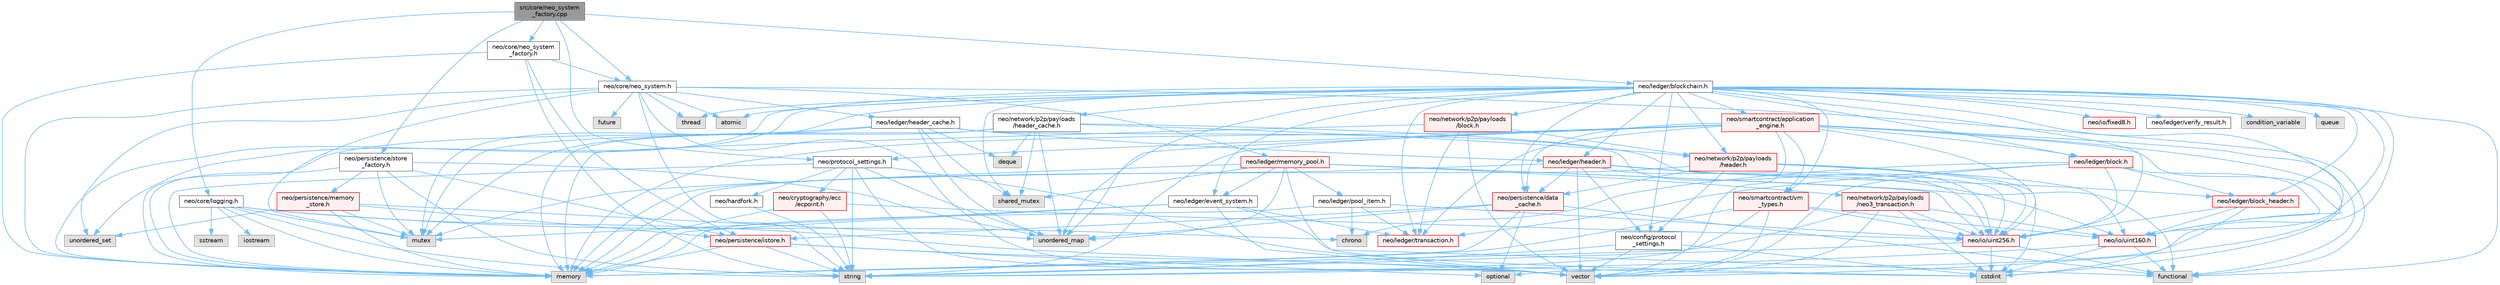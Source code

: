 digraph "src/core/neo_system_factory.cpp"
{
 // LATEX_PDF_SIZE
  bgcolor="transparent";
  edge [fontname=Helvetica,fontsize=10,labelfontname=Helvetica,labelfontsize=10];
  node [fontname=Helvetica,fontsize=10,shape=box,height=0.2,width=0.4];
  Node1 [id="Node000001",label="src/core/neo_system\l_factory.cpp",height=0.2,width=0.4,color="gray40", fillcolor="grey60", style="filled", fontcolor="black",tooltip=" "];
  Node1 -> Node2 [id="edge1_Node000001_Node000002",color="steelblue1",style="solid",tooltip=" "];
  Node2 [id="Node000002",label="neo/core/logging.h",height=0.2,width=0.4,color="grey40", fillcolor="white", style="filled",URL="$core_2logging_8h.html",tooltip=" "];
  Node2 -> Node3 [id="edge2_Node000002_Node000003",color="steelblue1",style="solid",tooltip=" "];
  Node3 [id="Node000003",label="chrono",height=0.2,width=0.4,color="grey60", fillcolor="#E0E0E0", style="filled",tooltip=" "];
  Node2 -> Node4 [id="edge3_Node000002_Node000004",color="steelblue1",style="solid",tooltip=" "];
  Node4 [id="Node000004",label="cstdint",height=0.2,width=0.4,color="grey60", fillcolor="#E0E0E0", style="filled",tooltip=" "];
  Node2 -> Node5 [id="edge4_Node000002_Node000005",color="steelblue1",style="solid",tooltip=" "];
  Node5 [id="Node000005",label="memory",height=0.2,width=0.4,color="grey60", fillcolor="#E0E0E0", style="filled",tooltip=" "];
  Node2 -> Node6 [id="edge5_Node000002_Node000006",color="steelblue1",style="solid",tooltip=" "];
  Node6 [id="Node000006",label="sstream",height=0.2,width=0.4,color="grey60", fillcolor="#E0E0E0", style="filled",tooltip=" "];
  Node2 -> Node7 [id="edge6_Node000002_Node000007",color="steelblue1",style="solid",tooltip=" "];
  Node7 [id="Node000007",label="string",height=0.2,width=0.4,color="grey60", fillcolor="#E0E0E0", style="filled",tooltip=" "];
  Node2 -> Node8 [id="edge7_Node000002_Node000008",color="steelblue1",style="solid",tooltip=" "];
  Node8 [id="Node000008",label="iostream",height=0.2,width=0.4,color="grey60", fillcolor="#E0E0E0", style="filled",tooltip=" "];
  Node2 -> Node9 [id="edge8_Node000002_Node000009",color="steelblue1",style="solid",tooltip=" "];
  Node9 [id="Node000009",label="mutex",height=0.2,width=0.4,color="grey60", fillcolor="#E0E0E0", style="filled",tooltip=" "];
  Node1 -> Node10 [id="edge9_Node000001_Node000010",color="steelblue1",style="solid",tooltip=" "];
  Node10 [id="Node000010",label="neo/core/neo_system.h",height=0.2,width=0.4,color="grey40", fillcolor="white", style="filled",URL="$core_2neo__system_8h.html",tooltip=" "];
  Node10 -> Node11 [id="edge10_Node000010_Node000011",color="steelblue1",style="solid",tooltip=" "];
  Node11 [id="Node000011",label="atomic",height=0.2,width=0.4,color="grey60", fillcolor="#E0E0E0", style="filled",tooltip=" "];
  Node10 -> Node12 [id="edge11_Node000010_Node000012",color="steelblue1",style="solid",tooltip=" "];
  Node12 [id="Node000012",label="functional",height=0.2,width=0.4,color="grey60", fillcolor="#E0E0E0", style="filled",tooltip=" "];
  Node10 -> Node13 [id="edge12_Node000010_Node000013",color="steelblue1",style="solid",tooltip=" "];
  Node13 [id="Node000013",label="future",height=0.2,width=0.4,color="grey60", fillcolor="#E0E0E0", style="filled",tooltip=" "];
  Node10 -> Node5 [id="edge13_Node000010_Node000005",color="steelblue1",style="solid",tooltip=" "];
  Node10 -> Node9 [id="edge14_Node000010_Node000009",color="steelblue1",style="solid",tooltip=" "];
  Node10 -> Node7 [id="edge15_Node000010_Node000007",color="steelblue1",style="solid",tooltip=" "];
  Node10 -> Node14 [id="edge16_Node000010_Node000014",color="steelblue1",style="solid",tooltip=" "];
  Node14 [id="Node000014",label="thread",height=0.2,width=0.4,color="grey60", fillcolor="#E0E0E0", style="filled",tooltip=" "];
  Node10 -> Node15 [id="edge17_Node000010_Node000015",color="steelblue1",style="solid",tooltip=" "];
  Node15 [id="Node000015",label="unordered_set",height=0.2,width=0.4,color="grey60", fillcolor="#E0E0E0", style="filled",tooltip=" "];
  Node10 -> Node16 [id="edge18_Node000010_Node000016",color="steelblue1",style="solid",tooltip=" "];
  Node16 [id="Node000016",label="vector",height=0.2,width=0.4,color="grey60", fillcolor="#E0E0E0", style="filled",tooltip=" "];
  Node10 -> Node17 [id="edge19_Node000010_Node000017",color="steelblue1",style="solid",tooltip=" "];
  Node17 [id="Node000017",label="neo/ledger/header_cache.h",height=0.2,width=0.4,color="grey40", fillcolor="white", style="filled",URL="$ledger_2header__cache_8h.html",tooltip=" "];
  Node17 -> Node18 [id="edge20_Node000017_Node000018",color="steelblue1",style="solid",tooltip=" "];
  Node18 [id="Node000018",label="neo/io/uint256.h",height=0.2,width=0.4,color="red", fillcolor="#FFF0F0", style="filled",URL="$uint256_8h.html",tooltip=" "];
  Node18 -> Node4 [id="edge21_Node000018_Node000004",color="steelblue1",style="solid",tooltip=" "];
  Node18 -> Node12 [id="edge22_Node000018_Node000012",color="steelblue1",style="solid",tooltip=" "];
  Node18 -> Node7 [id="edge23_Node000018_Node000007",color="steelblue1",style="solid",tooltip=" "];
  Node17 -> Node26 [id="edge24_Node000017_Node000026",color="steelblue1",style="solid",tooltip=" "];
  Node26 [id="Node000026",label="neo/ledger/header.h",height=0.2,width=0.4,color="red", fillcolor="#FFF0F0", style="filled",URL="$ledger_2header_8h.html",tooltip=" "];
  Node26 -> Node27 [id="edge25_Node000026_Node000027",color="steelblue1",style="solid",tooltip=" "];
  Node27 [id="Node000027",label="neo/config/protocol\l_settings.h",height=0.2,width=0.4,color="grey40", fillcolor="white", style="filled",URL="$config_2protocol__settings_8h.html",tooltip=" "];
  Node27 -> Node4 [id="edge26_Node000027_Node000004",color="steelblue1",style="solid",tooltip=" "];
  Node27 -> Node7 [id="edge27_Node000027_Node000007",color="steelblue1",style="solid",tooltip=" "];
  Node27 -> Node16 [id="edge28_Node000027_Node000016",color="steelblue1",style="solid",tooltip=" "];
  Node26 -> Node28 [id="edge29_Node000026_Node000028",color="steelblue1",style="solid",tooltip=" "];
  Node28 [id="Node000028",label="neo/io/uint160.h",height=0.2,width=0.4,color="red", fillcolor="#FFF0F0", style="filled",URL="$uint160_8h.html",tooltip=" "];
  Node28 -> Node4 [id="edge30_Node000028_Node000004",color="steelblue1",style="solid",tooltip=" "];
  Node28 -> Node12 [id="edge31_Node000028_Node000012",color="steelblue1",style="solid",tooltip=" "];
  Node28 -> Node7 [id="edge32_Node000028_Node000007",color="steelblue1",style="solid",tooltip=" "];
  Node26 -> Node18 [id="edge33_Node000026_Node000018",color="steelblue1",style="solid",tooltip=" "];
  Node26 -> Node29 [id="edge34_Node000026_Node000029",color="steelblue1",style="solid",tooltip=" "];
  Node29 [id="Node000029",label="neo/ledger/block_header.h",height=0.2,width=0.4,color="red", fillcolor="#FFF0F0", style="filled",URL="$block__header_8h.html",tooltip=" "];
  Node29 -> Node28 [id="edge35_Node000029_Node000028",color="steelblue1",style="solid",tooltip=" "];
  Node29 -> Node18 [id="edge36_Node000029_Node000018",color="steelblue1",style="solid",tooltip=" "];
  Node29 -> Node4 [id="edge37_Node000029_Node000004",color="steelblue1",style="solid",tooltip=" "];
  Node26 -> Node62 [id="edge38_Node000026_Node000062",color="steelblue1",style="solid",tooltip=" "];
  Node62 [id="Node000062",label="neo/persistence/data\l_cache.h",height=0.2,width=0.4,color="red", fillcolor="#FFF0F0", style="filled",URL="$data__cache_8h.html",tooltip=" "];
  Node62 -> Node63 [id="edge39_Node000062_Node000063",color="steelblue1",style="solid",tooltip=" "];
  Node63 [id="Node000063",label="neo/persistence/istore.h",height=0.2,width=0.4,color="red", fillcolor="#FFF0F0", style="filled",URL="$istore_8h.html",tooltip=" "];
  Node63 -> Node5 [id="edge40_Node000063_Node000005",color="steelblue1",style="solid",tooltip=" "];
  Node63 -> Node64 [id="edge41_Node000063_Node000064",color="steelblue1",style="solid",tooltip=" "];
  Node64 [id="Node000064",label="optional",height=0.2,width=0.4,color="grey60", fillcolor="#E0E0E0", style="filled",tooltip=" "];
  Node63 -> Node7 [id="edge42_Node000063_Node000007",color="steelblue1",style="solid",tooltip=" "];
  Node63 -> Node16 [id="edge43_Node000063_Node000016",color="steelblue1",style="solid",tooltip=" "];
  Node62 -> Node12 [id="edge44_Node000062_Node000012",color="steelblue1",style="solid",tooltip=" "];
  Node62 -> Node5 [id="edge45_Node000062_Node000005",color="steelblue1",style="solid",tooltip=" "];
  Node62 -> Node64 [id="edge46_Node000062_Node000064",color="steelblue1",style="solid",tooltip=" "];
  Node62 -> Node48 [id="edge47_Node000062_Node000048",color="steelblue1",style="solid",tooltip=" "];
  Node48 [id="Node000048",label="unordered_map",height=0.2,width=0.4,color="grey60", fillcolor="#E0E0E0", style="filled",tooltip=" "];
  Node26 -> Node5 [id="edge48_Node000026_Node000005",color="steelblue1",style="solid",tooltip=" "];
  Node26 -> Node16 [id="edge49_Node000026_Node000016",color="steelblue1",style="solid",tooltip=" "];
  Node17 -> Node75 [id="edge50_Node000017_Node000075",color="steelblue1",style="solid",tooltip=" "];
  Node75 [id="Node000075",label="deque",height=0.2,width=0.4,color="grey60", fillcolor="#E0E0E0", style="filled",tooltip=" "];
  Node17 -> Node5 [id="edge51_Node000017_Node000005",color="steelblue1",style="solid",tooltip=" "];
  Node17 -> Node9 [id="edge52_Node000017_Node000009",color="steelblue1",style="solid",tooltip=" "];
  Node17 -> Node72 [id="edge53_Node000017_Node000072",color="steelblue1",style="solid",tooltip=" "];
  Node72 [id="Node000072",label="shared_mutex",height=0.2,width=0.4,color="grey60", fillcolor="#E0E0E0", style="filled",tooltip=" "];
  Node17 -> Node48 [id="edge54_Node000017_Node000048",color="steelblue1",style="solid",tooltip=" "];
  Node10 -> Node76 [id="edge55_Node000010_Node000076",color="steelblue1",style="solid",tooltip=" "];
  Node76 [id="Node000076",label="neo/ledger/memory_pool.h",height=0.2,width=0.4,color="red", fillcolor="#FFF0F0", style="filled",URL="$ledger_2memory__pool_8h.html",tooltip=" "];
  Node76 -> Node18 [id="edge56_Node000076_Node000018",color="steelblue1",style="solid",tooltip=" "];
  Node76 -> Node77 [id="edge57_Node000076_Node000077",color="steelblue1",style="solid",tooltip=" "];
  Node77 [id="Node000077",label="neo/ledger/event_system.h",height=0.2,width=0.4,color="grey40", fillcolor="white", style="filled",URL="$event__system_8h.html",tooltip=" "];
  Node77 -> Node12 [id="edge58_Node000077_Node000012",color="steelblue1",style="solid",tooltip=" "];
  Node77 -> Node5 [id="edge59_Node000077_Node000005",color="steelblue1",style="solid",tooltip=" "];
  Node77 -> Node9 [id="edge60_Node000077_Node000009",color="steelblue1",style="solid",tooltip=" "];
  Node77 -> Node16 [id="edge61_Node000077_Node000016",color="steelblue1",style="solid",tooltip=" "];
  Node77 -> Node78 [id="edge62_Node000077_Node000078",color="steelblue1",style="solid",tooltip=" "];
  Node78 [id="Node000078",label="neo/ledger/transaction.h",height=0.2,width=0.4,color="red", fillcolor="#FFF0F0", style="filled",URL="$ledger_2transaction_8h.html",tooltip=" "];
  Node76 -> Node91 [id="edge63_Node000076_Node000091",color="steelblue1",style="solid",tooltip=" "];
  Node91 [id="Node000091",label="neo/ledger/pool_item.h",height=0.2,width=0.4,color="grey40", fillcolor="white", style="filled",URL="$pool__item_8h.html",tooltip=" "];
  Node91 -> Node18 [id="edge64_Node000091_Node000018",color="steelblue1",style="solid",tooltip=" "];
  Node91 -> Node78 [id="edge65_Node000091_Node000078",color="steelblue1",style="solid",tooltip=" "];
  Node91 -> Node3 [id="edge66_Node000091_Node000003",color="steelblue1",style="solid",tooltip=" "];
  Node91 -> Node5 [id="edge67_Node000091_Node000005",color="steelblue1",style="solid",tooltip=" "];
  Node76 -> Node80 [id="edge68_Node000076_Node000080",color="steelblue1",style="solid",tooltip=" "];
  Node80 [id="Node000080",label="neo/network/p2p/payloads\l/neo3_transaction.h",height=0.2,width=0.4,color="red", fillcolor="#FFF0F0", style="filled",URL="$neo3__transaction_8h.html",tooltip=" "];
  Node80 -> Node28 [id="edge69_Node000080_Node000028",color="steelblue1",style="solid",tooltip=" "];
  Node80 -> Node18 [id="edge70_Node000080_Node000018",color="steelblue1",style="solid",tooltip=" "];
  Node80 -> Node4 [id="edge71_Node000080_Node000004",color="steelblue1",style="solid",tooltip=" "];
  Node80 -> Node5 [id="edge72_Node000080_Node000005",color="steelblue1",style="solid",tooltip=" "];
  Node80 -> Node16 [id="edge73_Node000080_Node000016",color="steelblue1",style="solid",tooltip=" "];
  Node76 -> Node12 [id="edge74_Node000076_Node000012",color="steelblue1",style="solid",tooltip=" "];
  Node76 -> Node9 [id="edge75_Node000076_Node000009",color="steelblue1",style="solid",tooltip=" "];
  Node76 -> Node72 [id="edge76_Node000076_Node000072",color="steelblue1",style="solid",tooltip=" "];
  Node76 -> Node48 [id="edge77_Node000076_Node000048",color="steelblue1",style="solid",tooltip=" "];
  Node76 -> Node16 [id="edge78_Node000076_Node000016",color="steelblue1",style="solid",tooltip=" "];
  Node1 -> Node93 [id="edge79_Node000001_Node000093",color="steelblue1",style="solid",tooltip=" "];
  Node93 [id="Node000093",label="neo/core/neo_system\l_factory.h",height=0.2,width=0.4,color="grey40", fillcolor="white", style="filled",URL="$neo__system__factory_8h.html",tooltip=" "];
  Node93 -> Node10 [id="edge80_Node000093_Node000010",color="steelblue1",style="solid",tooltip=" "];
  Node93 -> Node63 [id="edge81_Node000093_Node000063",color="steelblue1",style="solid",tooltip=" "];
  Node93 -> Node5 [id="edge82_Node000093_Node000005",color="steelblue1",style="solid",tooltip=" "];
  Node93 -> Node7 [id="edge83_Node000093_Node000007",color="steelblue1",style="solid",tooltip=" "];
  Node1 -> Node94 [id="edge84_Node000001_Node000094",color="steelblue1",style="solid",tooltip=" "];
  Node94 [id="Node000094",label="neo/ledger/blockchain.h",height=0.2,width=0.4,color="grey40", fillcolor="white", style="filled",URL="$blockchain_8h.html",tooltip=" "];
  Node94 -> Node95 [id="edge85_Node000094_Node000095",color="steelblue1",style="solid",tooltip=" "];
  Node95 [id="Node000095",label="neo/ledger/block.h",height=0.2,width=0.4,color="red", fillcolor="#FFF0F0", style="filled",URL="$ledger_2block_8h.html",tooltip=" "];
  Node95 -> Node28 [id="edge86_Node000095_Node000028",color="steelblue1",style="solid",tooltip=" "];
  Node95 -> Node18 [id="edge87_Node000095_Node000018",color="steelblue1",style="solid",tooltip=" "];
  Node95 -> Node29 [id="edge88_Node000095_Node000029",color="steelblue1",style="solid",tooltip=" "];
  Node95 -> Node78 [id="edge89_Node000095_Node000078",color="steelblue1",style="solid",tooltip=" "];
  Node95 -> Node3 [id="edge90_Node000095_Node000003",color="steelblue1",style="solid",tooltip=" "];
  Node95 -> Node16 [id="edge91_Node000095_Node000016",color="steelblue1",style="solid",tooltip=" "];
  Node94 -> Node29 [id="edge92_Node000094_Node000029",color="steelblue1",style="solid",tooltip=" "];
  Node94 -> Node77 [id="edge93_Node000094_Node000077",color="steelblue1",style="solid",tooltip=" "];
  Node94 -> Node26 [id="edge94_Node000094_Node000026",color="steelblue1",style="solid",tooltip=" "];
  Node94 -> Node78 [id="edge95_Node000094_Node000078",color="steelblue1",style="solid",tooltip=" "];
  Node94 -> Node96 [id="edge96_Node000094_Node000096",color="steelblue1",style="solid",tooltip=" "];
  Node96 [id="Node000096",label="neo/network/p2p/payloads\l/block.h",height=0.2,width=0.4,color="red", fillcolor="#FFF0F0", style="filled",URL="$network_2p2p_2payloads_2block_8h.html",tooltip=" "];
  Node96 -> Node78 [id="edge97_Node000096_Node000078",color="steelblue1",style="solid",tooltip=" "];
  Node96 -> Node97 [id="edge98_Node000096_Node000097",color="steelblue1",style="solid",tooltip=" "];
  Node97 [id="Node000097",label="neo/network/p2p/payloads\l/header.h",height=0.2,width=0.4,color="red", fillcolor="#FFF0F0", style="filled",URL="$network_2p2p_2payloads_2header_8h.html",tooltip=" "];
  Node97 -> Node27 [id="edge99_Node000097_Node000027",color="steelblue1",style="solid",tooltip=" "];
  Node97 -> Node28 [id="edge100_Node000097_Node000028",color="steelblue1",style="solid",tooltip=" "];
  Node97 -> Node18 [id="edge101_Node000097_Node000018",color="steelblue1",style="solid",tooltip=" "];
  Node97 -> Node62 [id="edge102_Node000097_Node000062",color="steelblue1",style="solid",tooltip=" "];
  Node97 -> Node4 [id="edge103_Node000097_Node000004",color="steelblue1",style="solid",tooltip=" "];
  Node97 -> Node5 [id="edge104_Node000097_Node000005",color="steelblue1",style="solid",tooltip=" "];
  Node96 -> Node5 [id="edge105_Node000096_Node000005",color="steelblue1",style="solid",tooltip=" "];
  Node96 -> Node16 [id="edge106_Node000096_Node000016",color="steelblue1",style="solid",tooltip=" "];
  Node94 -> Node97 [id="edge107_Node000094_Node000097",color="steelblue1",style="solid",tooltip=" "];
  Node94 -> Node98 [id="edge108_Node000094_Node000098",color="steelblue1",style="solid",tooltip=" "];
  Node98 [id="Node000098",label="neo/network/p2p/payloads\l/header_cache.h",height=0.2,width=0.4,color="grey40", fillcolor="white", style="filled",URL="$network_2p2p_2payloads_2header__cache_8h.html",tooltip=" "];
  Node98 -> Node18 [id="edge109_Node000098_Node000018",color="steelblue1",style="solid",tooltip=" "];
  Node98 -> Node97 [id="edge110_Node000098_Node000097",color="steelblue1",style="solid",tooltip=" "];
  Node98 -> Node75 [id="edge111_Node000098_Node000075",color="steelblue1",style="solid",tooltip=" "];
  Node98 -> Node5 [id="edge112_Node000098_Node000005",color="steelblue1",style="solid",tooltip=" "];
  Node98 -> Node9 [id="edge113_Node000098_Node000009",color="steelblue1",style="solid",tooltip=" "];
  Node98 -> Node72 [id="edge114_Node000098_Node000072",color="steelblue1",style="solid",tooltip=" "];
  Node98 -> Node48 [id="edge115_Node000098_Node000048",color="steelblue1",style="solid",tooltip=" "];
  Node94 -> Node27 [id="edge116_Node000094_Node000027",color="steelblue1",style="solid",tooltip=" "];
  Node94 -> Node31 [id="edge117_Node000094_Node000031",color="steelblue1",style="solid",tooltip=" "];
  Node31 [id="Node000031",label="neo/io/fixed8.h",height=0.2,width=0.4,color="red", fillcolor="#FFF0F0", style="filled",URL="$io_2fixed8_8h.html",tooltip=" "];
  Node94 -> Node28 [id="edge118_Node000094_Node000028",color="steelblue1",style="solid",tooltip=" "];
  Node94 -> Node18 [id="edge119_Node000094_Node000018",color="steelblue1",style="solid",tooltip=" "];
  Node94 -> Node99 [id="edge120_Node000094_Node000099",color="steelblue1",style="solid",tooltip=" "];
  Node99 [id="Node000099",label="neo/ledger/verify_result.h",height=0.2,width=0.4,color="grey40", fillcolor="white", style="filled",URL="$verify__result_8h.html",tooltip=" "];
  Node94 -> Node62 [id="edge121_Node000094_Node000062",color="steelblue1",style="solid",tooltip=" "];
  Node94 -> Node100 [id="edge122_Node000094_Node000100",color="steelblue1",style="solid",tooltip=" "];
  Node100 [id="Node000100",label="neo/smartcontract/application\l_engine.h",height=0.2,width=0.4,color="red", fillcolor="#FFF0F0", style="filled",URL="$application__engine_8h.html",tooltip=" "];
  Node100 -> Node28 [id="edge123_Node000100_Node000028",color="steelblue1",style="solid",tooltip=" "];
  Node100 -> Node18 [id="edge124_Node000100_Node000018",color="steelblue1",style="solid",tooltip=" "];
  Node100 -> Node95 [id="edge125_Node000100_Node000095",color="steelblue1",style="solid",tooltip=" "];
  Node100 -> Node78 [id="edge126_Node000100_Node000078",color="steelblue1",style="solid",tooltip=" "];
  Node100 -> Node62 [id="edge127_Node000100_Node000062",color="steelblue1",style="solid",tooltip=" "];
  Node100 -> Node101 [id="edge128_Node000100_Node000101",color="steelblue1",style="solid",tooltip=" "];
  Node101 [id="Node000101",label="neo/protocol_settings.h",height=0.2,width=0.4,color="grey40", fillcolor="white", style="filled",URL="$protocol__settings_8h.html",tooltip=" "];
  Node101 -> Node71 [id="edge129_Node000101_Node000071",color="steelblue1",style="solid",tooltip=" "];
  Node71 [id="Node000071",label="neo/cryptography/ecc\l/ecpoint.h",height=0.2,width=0.4,color="red", fillcolor="#FFF0F0", style="filled",URL="$ecpoint_8h.html",tooltip=" "];
  Node71 -> Node18 [id="edge130_Node000071_Node000018",color="steelblue1",style="solid",tooltip=" "];
  Node71 -> Node5 [id="edge131_Node000071_Node000005",color="steelblue1",style="solid",tooltip=" "];
  Node71 -> Node7 [id="edge132_Node000071_Node000007",color="steelblue1",style="solid",tooltip=" "];
  Node101 -> Node102 [id="edge133_Node000101_Node000102",color="steelblue1",style="solid",tooltip=" "];
  Node102 [id="Node000102",label="neo/hardfork.h",height=0.2,width=0.4,color="grey40", fillcolor="white", style="filled",URL="$hardfork_8h.html",tooltip="Hardfork enumeration for Neo protocol upgrades."];
  Node102 -> Node7 [id="edge134_Node000102_Node000007",color="steelblue1",style="solid",tooltip=" "];
  Node101 -> Node4 [id="edge135_Node000101_Node000004",color="steelblue1",style="solid",tooltip=" "];
  Node101 -> Node5 [id="edge136_Node000101_Node000005",color="steelblue1",style="solid",tooltip=" "];
  Node101 -> Node7 [id="edge137_Node000101_Node000007",color="steelblue1",style="solid",tooltip=" "];
  Node101 -> Node48 [id="edge138_Node000101_Node000048",color="steelblue1",style="solid",tooltip=" "];
  Node101 -> Node16 [id="edge139_Node000101_Node000016",color="steelblue1",style="solid",tooltip=" "];
  Node100 -> Node120 [id="edge140_Node000100_Node000120",color="steelblue1",style="solid",tooltip=" "];
  Node120 [id="Node000120",label="neo/smartcontract/vm\l_types.h",height=0.2,width=0.4,color="red", fillcolor="#FFF0F0", style="filled",URL="$vm__types_8h.html",tooltip=" "];
  Node120 -> Node28 [id="edge141_Node000120_Node000028",color="steelblue1",style="solid",tooltip=" "];
  Node120 -> Node18 [id="edge142_Node000120_Node000018",color="steelblue1",style="solid",tooltip=" "];
  Node120 -> Node5 [id="edge143_Node000120_Node000005",color="steelblue1",style="solid",tooltip=" "];
  Node120 -> Node7 [id="edge144_Node000120_Node000007",color="steelblue1",style="solid",tooltip=" "];
  Node120 -> Node16 [id="edge145_Node000120_Node000016",color="steelblue1",style="solid",tooltip=" "];
  Node100 -> Node4 [id="edge146_Node000100_Node000004",color="steelblue1",style="solid",tooltip=" "];
  Node100 -> Node12 [id="edge147_Node000100_Node000012",color="steelblue1",style="solid",tooltip=" "];
  Node100 -> Node5 [id="edge148_Node000100_Node000005",color="steelblue1",style="solid",tooltip=" "];
  Node100 -> Node7 [id="edge149_Node000100_Node000007",color="steelblue1",style="solid",tooltip=" "];
  Node100 -> Node48 [id="edge150_Node000100_Node000048",color="steelblue1",style="solid",tooltip=" "];
  Node100 -> Node16 [id="edge151_Node000100_Node000016",color="steelblue1",style="solid",tooltip=" "];
  Node94 -> Node120 [id="edge152_Node000094_Node000120",color="steelblue1",style="solid",tooltip=" "];
  Node94 -> Node11 [id="edge153_Node000094_Node000011",color="steelblue1",style="solid",tooltip=" "];
  Node94 -> Node121 [id="edge154_Node000094_Node000121",color="steelblue1",style="solid",tooltip=" "];
  Node121 [id="Node000121",label="condition_variable",height=0.2,width=0.4,color="grey60", fillcolor="#E0E0E0", style="filled",tooltip=" "];
  Node94 -> Node12 [id="edge155_Node000094_Node000012",color="steelblue1",style="solid",tooltip=" "];
  Node94 -> Node5 [id="edge156_Node000094_Node000005",color="steelblue1",style="solid",tooltip=" "];
  Node94 -> Node9 [id="edge157_Node000094_Node000009",color="steelblue1",style="solid",tooltip=" "];
  Node94 -> Node64 [id="edge158_Node000094_Node000064",color="steelblue1",style="solid",tooltip=" "];
  Node94 -> Node122 [id="edge159_Node000094_Node000122",color="steelblue1",style="solid",tooltip=" "];
  Node122 [id="Node000122",label="queue",height=0.2,width=0.4,color="grey60", fillcolor="#E0E0E0", style="filled",tooltip=" "];
  Node94 -> Node72 [id="edge160_Node000094_Node000072",color="steelblue1",style="solid",tooltip=" "];
  Node94 -> Node14 [id="edge161_Node000094_Node000014",color="steelblue1",style="solid",tooltip=" "];
  Node94 -> Node48 [id="edge162_Node000094_Node000048",color="steelblue1",style="solid",tooltip=" "];
  Node94 -> Node15 [id="edge163_Node000094_Node000015",color="steelblue1",style="solid",tooltip=" "];
  Node94 -> Node16 [id="edge164_Node000094_Node000016",color="steelblue1",style="solid",tooltip=" "];
  Node1 -> Node123 [id="edge165_Node000001_Node000123",color="steelblue1",style="solid",tooltip=" "];
  Node123 [id="Node000123",label="neo/persistence/store\l_factory.h",height=0.2,width=0.4,color="grey40", fillcolor="white", style="filled",URL="$store__factory_8h.html",tooltip=" "];
  Node123 -> Node63 [id="edge166_Node000123_Node000063",color="steelblue1",style="solid",tooltip=" "];
  Node123 -> Node124 [id="edge167_Node000123_Node000124",color="steelblue1",style="solid",tooltip=" "];
  Node124 [id="Node000124",label="neo/persistence/memory\l_store.h",height=0.2,width=0.4,color="red", fillcolor="#FFF0F0", style="filled",URL="$memory__store_8h.html",tooltip=" "];
  Node124 -> Node63 [id="edge168_Node000124_Node000063",color="steelblue1",style="solid",tooltip=" "];
  Node124 -> Node5 [id="edge169_Node000124_Node000005",color="steelblue1",style="solid",tooltip=" "];
  Node124 -> Node9 [id="edge170_Node000124_Node000009",color="steelblue1",style="solid",tooltip=" "];
  Node124 -> Node48 [id="edge171_Node000124_Node000048",color="steelblue1",style="solid",tooltip=" "];
  Node124 -> Node15 [id="edge172_Node000124_Node000015",color="steelblue1",style="solid",tooltip=" "];
  Node123 -> Node5 [id="edge173_Node000123_Node000005",color="steelblue1",style="solid",tooltip=" "];
  Node123 -> Node9 [id="edge174_Node000123_Node000009",color="steelblue1",style="solid",tooltip=" "];
  Node123 -> Node7 [id="edge175_Node000123_Node000007",color="steelblue1",style="solid",tooltip=" "];
  Node123 -> Node48 [id="edge176_Node000123_Node000048",color="steelblue1",style="solid",tooltip=" "];
  Node1 -> Node101 [id="edge177_Node000001_Node000101",color="steelblue1",style="solid",tooltip=" "];
}
